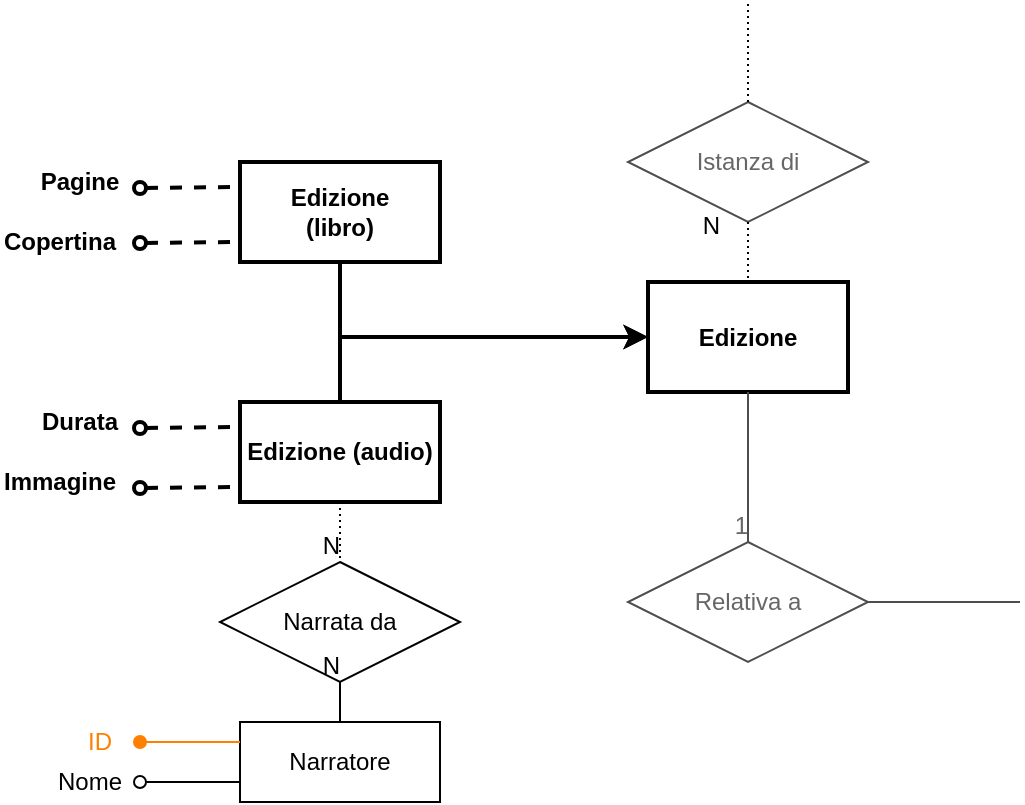 <mxfile version="12.9.14" type="github">
  <diagram id="1Sr99-bvRbM3EytH6U9A" name="Page-1">
    <mxGraphModel dx="798" dy="455" grid="1" gridSize="10" guides="1" tooltips="1" connect="1" arrows="1" fold="1" page="1" pageScale="1" pageWidth="827" pageHeight="1169" math="0" shadow="0">
      <root>
        <mxCell id="0" />
        <mxCell id="1" parent="0" />
        <mxCell id="i76pwcgAhOt-m_qU8mI_-3" value="Edizione" style="whiteSpace=wrap;html=1;align=center;strokeColor=#000000;strokeWidth=2;fontStyle=1;labelBackgroundColor=none;fontColor=#000000;labelBorderColor=none;" parent="1" vertex="1">
          <mxGeometry x="364" y="570" width="100" height="55" as="geometry" />
        </mxCell>
        <mxCell id="i76pwcgAhOt-m_qU8mI_-4" value="Narratore" style="whiteSpace=wrap;html=1;align=center;" parent="1" vertex="1">
          <mxGeometry x="160" y="790" width="100" height="40" as="geometry" />
        </mxCell>
        <mxCell id="i76pwcgAhOt-m_qU8mI_-5" value="Relativa a" style="shape=rhombus;perimeter=rhombusPerimeter;whiteSpace=wrap;html=1;align=center;fontColor=#666666;strokeColor=#4D4D4D;labelBackgroundColor=none;labelBorderColor=none;" parent="1" vertex="1">
          <mxGeometry x="354" y="700" width="120" height="60" as="geometry" />
        </mxCell>
        <mxCell id="i76pwcgAhOt-m_qU8mI_-6" value="Narrata da" style="shape=rhombus;perimeter=rhombusPerimeter;whiteSpace=wrap;html=1;align=center;" parent="1" vertex="1">
          <mxGeometry x="150" y="710" width="120" height="60" as="geometry" />
        </mxCell>
        <mxCell id="i76pwcgAhOt-m_qU8mI_-12" style="edgeStyle=orthogonalEdgeStyle;rounded=0;orthogonalLoop=1;jettySize=auto;html=1;exitX=0.5;exitY=0;exitDx=0;exitDy=0;entryX=0;entryY=0.5;entryDx=0;entryDy=0;strokeWidth=2;fontStyle=1" parent="1" source="i76pwcgAhOt-m_qU8mI_-7" target="i76pwcgAhOt-m_qU8mI_-3" edge="1">
          <mxGeometry relative="1" as="geometry" />
        </mxCell>
        <mxCell id="i76pwcgAhOt-m_qU8mI_-7" value="Edizione (audio)" style="whiteSpace=wrap;html=1;align=center;strokeWidth=2;fontStyle=1" parent="1" vertex="1">
          <mxGeometry x="160" y="630" width="100" height="50" as="geometry" />
        </mxCell>
        <mxCell id="i76pwcgAhOt-m_qU8mI_-13" style="edgeStyle=orthogonalEdgeStyle;rounded=0;orthogonalLoop=1;jettySize=auto;html=1;exitX=0.5;exitY=1;exitDx=0;exitDy=0;entryX=0;entryY=0.5;entryDx=0;entryDy=0;strokeWidth=2;fontStyle=1" parent="1" source="i76pwcgAhOt-m_qU8mI_-8" target="i76pwcgAhOt-m_qU8mI_-3" edge="1">
          <mxGeometry relative="1" as="geometry" />
        </mxCell>
        <mxCell id="i76pwcgAhOt-m_qU8mI_-8" value="&lt;div&gt;Edizione&lt;br&gt;&lt;/div&gt;&lt;div&gt;(libro)&lt;/div&gt;" style="whiteSpace=wrap;html=1;align=center;strokeWidth=2;fontStyle=1" parent="1" vertex="1">
          <mxGeometry x="160" y="510" width="100" height="50" as="geometry" />
        </mxCell>
        <mxCell id="i76pwcgAhOt-m_qU8mI_-9" value="Istanza di" style="shape=rhombus;perimeter=rhombusPerimeter;whiteSpace=wrap;html=1;align=center;fontColor=#666666;strokeColor=#4D4D4D;labelBackgroundColor=none;labelBorderColor=none;" parent="1" vertex="1">
          <mxGeometry x="354" y="480" width="120" height="60" as="geometry" />
        </mxCell>
        <mxCell id="i76pwcgAhOt-m_qU8mI_-14" value="" style="endArrow=none;html=1;rounded=0;dashed=1;dashPattern=1 2;exitX=0.5;exitY=1;exitDx=0;exitDy=0;entryX=0.5;entryY=0;entryDx=0;entryDy=0;strokeWidth=1;" parent="1" source="i76pwcgAhOt-m_qU8mI_-7" target="i76pwcgAhOt-m_qU8mI_-6" edge="1">
          <mxGeometry relative="1" as="geometry">
            <mxPoint x="330" y="650" as="sourcePoint" />
            <mxPoint x="490" y="650" as="targetPoint" />
          </mxGeometry>
        </mxCell>
        <mxCell id="i76pwcgAhOt-m_qU8mI_-15" value="N" style="resizable=0;html=1;align=right;verticalAlign=bottom;" parent="i76pwcgAhOt-m_qU8mI_-14" connectable="0" vertex="1">
          <mxGeometry x="1" relative="1" as="geometry" />
        </mxCell>
        <mxCell id="i76pwcgAhOt-m_qU8mI_-18" value="" style="endArrow=none;html=1;rounded=0;dashed=1;dashPattern=1 2;exitX=0.5;exitY=1;exitDx=0;exitDy=0;entryX=0.5;entryY=0;entryDx=0;entryDy=0;fontColor=#666666;fontStyle=1;labelBackgroundColor=none;labelBorderColor=none;" parent="1" source="i76pwcgAhOt-m_qU8mI_-9" target="i76pwcgAhOt-m_qU8mI_-3" edge="1">
          <mxGeometry relative="1" as="geometry">
            <mxPoint x="330" y="650" as="sourcePoint" />
            <mxPoint x="490" y="650" as="targetPoint" />
          </mxGeometry>
        </mxCell>
        <mxCell id="i76pwcgAhOt-m_qU8mI_-19" value="N" style="resizable=0;html=1;align=right;verticalAlign=bottom;fontColor=#000000;fontStyle=0;labelBackgroundColor=none;labelBorderColor=none;" parent="i76pwcgAhOt-m_qU8mI_-18" connectable="0" vertex="1">
          <mxGeometry x="1" relative="1" as="geometry">
            <mxPoint x="-14" y="-20" as="offset" />
          </mxGeometry>
        </mxCell>
        <mxCell id="i76pwcgAhOt-m_qU8mI_-25" value="" style="endArrow=none;dashed=1;html=1;exitX=0.5;exitY=0;exitDx=0;exitDy=0;dashPattern=1 2;fontColor=#666666;labelBackgroundColor=none;labelBorderColor=none;" parent="1" source="i76pwcgAhOt-m_qU8mI_-9" edge="1">
          <mxGeometry width="50" height="50" relative="1" as="geometry">
            <mxPoint x="390" y="670" as="sourcePoint" />
            <mxPoint x="414" y="430" as="targetPoint" />
          </mxGeometry>
        </mxCell>
        <mxCell id="i76pwcgAhOt-m_qU8mI_-28" value="" style="endArrow=none;html=1;rounded=0;strokeColor=#4D4D4D;strokeWidth=1;fontColor=#666666;exitX=1;exitY=0.5;exitDx=0;exitDy=0;labelBackgroundColor=none;labelBorderColor=none;" parent="1" source="i76pwcgAhOt-m_qU8mI_-5" edge="1">
          <mxGeometry relative="1" as="geometry">
            <mxPoint x="330" y="650" as="sourcePoint" />
            <mxPoint x="550" y="730" as="targetPoint" />
          </mxGeometry>
        </mxCell>
        <mxCell id="i76pwcgAhOt-m_qU8mI_-29" value="" style="endArrow=none;html=1;rounded=0;strokeColor=#000000;strokeWidth=1;fontColor=#666666;entryX=0.5;entryY=1;entryDx=0;entryDy=0;exitX=0.5;exitY=0;exitDx=0;exitDy=0;" parent="1" source="i76pwcgAhOt-m_qU8mI_-4" target="i76pwcgAhOt-m_qU8mI_-6" edge="1">
          <mxGeometry relative="1" as="geometry">
            <mxPoint x="350" y="780" as="sourcePoint" />
            <mxPoint x="400" y="650" as="targetPoint" />
          </mxGeometry>
        </mxCell>
        <mxCell id="i76pwcgAhOt-m_qU8mI_-30" value="N" style="resizable=0;html=1;align=right;verticalAlign=bottom;" parent="i76pwcgAhOt-m_qU8mI_-29" connectable="0" vertex="1">
          <mxGeometry x="1" relative="1" as="geometry" />
        </mxCell>
        <mxCell id="i76pwcgAhOt-m_qU8mI_-31" value="" style="endArrow=none;html=1;rounded=0;strokeColor=#4D4D4D;strokeWidth=1;fontColor=#666666;exitX=0.5;exitY=1;exitDx=0;exitDy=0;entryX=0.5;entryY=0;entryDx=0;entryDy=0;labelBackgroundColor=none;labelBorderColor=none;" parent="1" source="i76pwcgAhOt-m_qU8mI_-3" target="i76pwcgAhOt-m_qU8mI_-5" edge="1">
          <mxGeometry relative="1" as="geometry">
            <mxPoint x="240" y="650" as="sourcePoint" />
            <mxPoint x="400" y="650" as="targetPoint" />
          </mxGeometry>
        </mxCell>
        <mxCell id="i76pwcgAhOt-m_qU8mI_-32" value="1" style="resizable=0;html=1;align=right;verticalAlign=bottom;fontColor=#666666;labelBackgroundColor=none;labelBorderColor=none;" parent="i76pwcgAhOt-m_qU8mI_-31" connectable="0" vertex="1">
          <mxGeometry x="1" relative="1" as="geometry" />
        </mxCell>
        <mxCell id="FGvdhXYkxM2aO6fDMXdw-2" value="" style="endArrow=none;dashed=1;html=1;startArrow=oval;startFill=0;entryX=0;entryY=0.25;entryDx=0;entryDy=0;strokeWidth=2;" edge="1" parent="1" target="i76pwcgAhOt-m_qU8mI_-8">
          <mxGeometry width="50" height="50" relative="1" as="geometry">
            <mxPoint x="110" y="523" as="sourcePoint" />
            <mxPoint x="110" y="523" as="targetPoint" />
          </mxGeometry>
        </mxCell>
        <mxCell id="FGvdhXYkxM2aO6fDMXdw-3" value="&lt;b&gt;Pagine&lt;/b&gt;" style="text;html=1;strokeColor=none;fillColor=none;align=center;verticalAlign=middle;whiteSpace=wrap;rounded=0;strokeWidth=2;" vertex="1" parent="1">
          <mxGeometry x="60" y="510" width="40" height="20" as="geometry" />
        </mxCell>
        <mxCell id="FGvdhXYkxM2aO6fDMXdw-4" value="" style="endArrow=none;dashed=1;html=1;startArrow=oval;startFill=0;entryX=0;entryY=0.25;entryDx=0;entryDy=0;strokeWidth=2;" edge="1" parent="1">
          <mxGeometry width="50" height="50" relative="1" as="geometry">
            <mxPoint x="110" y="550.5" as="sourcePoint" />
            <mxPoint x="160" y="550" as="targetPoint" />
          </mxGeometry>
        </mxCell>
        <mxCell id="FGvdhXYkxM2aO6fDMXdw-5" value="&lt;b&gt;Copertina&lt;/b&gt;" style="text;html=1;strokeColor=none;fillColor=none;align=center;verticalAlign=middle;whiteSpace=wrap;rounded=0;strokeWidth=2;" vertex="1" parent="1">
          <mxGeometry x="40" y="540" width="60" height="20" as="geometry" />
        </mxCell>
        <mxCell id="FGvdhXYkxM2aO6fDMXdw-10" value="" style="endArrow=none;dashed=1;html=1;startArrow=oval;startFill=0;entryX=0;entryY=0.25;entryDx=0;entryDy=0;strokeWidth=2;" edge="1" parent="1">
          <mxGeometry width="50" height="50" relative="1" as="geometry">
            <mxPoint x="110" y="643" as="sourcePoint" />
            <mxPoint x="160" y="642.5" as="targetPoint" />
          </mxGeometry>
        </mxCell>
        <mxCell id="FGvdhXYkxM2aO6fDMXdw-11" value="&lt;b&gt;Durata&lt;/b&gt;" style="text;html=1;strokeColor=none;fillColor=none;align=center;verticalAlign=middle;whiteSpace=wrap;rounded=0;strokeWidth=2;" vertex="1" parent="1">
          <mxGeometry x="60" y="630" width="40" height="20" as="geometry" />
        </mxCell>
        <mxCell id="FGvdhXYkxM2aO6fDMXdw-12" value="" style="endArrow=none;dashed=1;html=1;startArrow=oval;startFill=0;entryX=0;entryY=0.25;entryDx=0;entryDy=0;strokeWidth=2;" edge="1" parent="1">
          <mxGeometry width="50" height="50" relative="1" as="geometry">
            <mxPoint x="110" y="673" as="sourcePoint" />
            <mxPoint x="160" y="672.5" as="targetPoint" />
          </mxGeometry>
        </mxCell>
        <mxCell id="FGvdhXYkxM2aO6fDMXdw-13" value="&lt;b&gt;Immagine&lt;/b&gt;" style="text;html=1;strokeColor=none;fillColor=none;align=center;verticalAlign=middle;whiteSpace=wrap;rounded=0;strokeWidth=2;" vertex="1" parent="1">
          <mxGeometry x="40" y="660" width="60" height="20" as="geometry" />
        </mxCell>
        <mxCell id="FGvdhXYkxM2aO6fDMXdw-16" value="" style="endArrow=none;html=1;strokeWidth=1;entryX=0;entryY=0.25;entryDx=0;entryDy=0;startArrow=oval;startFill=1;strokeColor=#FF8000;" edge="1" parent="1" target="i76pwcgAhOt-m_qU8mI_-4">
          <mxGeometry width="50" height="50" relative="1" as="geometry">
            <mxPoint x="110" y="800" as="sourcePoint" />
            <mxPoint x="370" y="690" as="targetPoint" />
          </mxGeometry>
        </mxCell>
        <mxCell id="FGvdhXYkxM2aO6fDMXdw-17" value="&lt;font color=&quot;#FF8000&quot;&gt;ID&lt;/font&gt;" style="text;html=1;strokeColor=none;fillColor=none;align=center;verticalAlign=middle;whiteSpace=wrap;rounded=0;" vertex="1" parent="1">
          <mxGeometry x="70" y="790" width="40" height="20" as="geometry" />
        </mxCell>
        <mxCell id="FGvdhXYkxM2aO6fDMXdw-18" value="" style="endArrow=none;html=1;strokeWidth=1;entryX=0;entryY=0.25;entryDx=0;entryDy=0;startArrow=oval;startFill=0;" edge="1" parent="1">
          <mxGeometry width="50" height="50" relative="1" as="geometry">
            <mxPoint x="110" y="820" as="sourcePoint" />
            <mxPoint x="160" y="820" as="targetPoint" />
          </mxGeometry>
        </mxCell>
        <mxCell id="FGvdhXYkxM2aO6fDMXdw-19" value="Nome" style="text;html=1;strokeColor=none;fillColor=none;align=center;verticalAlign=middle;whiteSpace=wrap;rounded=0;" vertex="1" parent="1">
          <mxGeometry x="60" y="810" width="50" height="20" as="geometry" />
        </mxCell>
      </root>
    </mxGraphModel>
  </diagram>
</mxfile>

